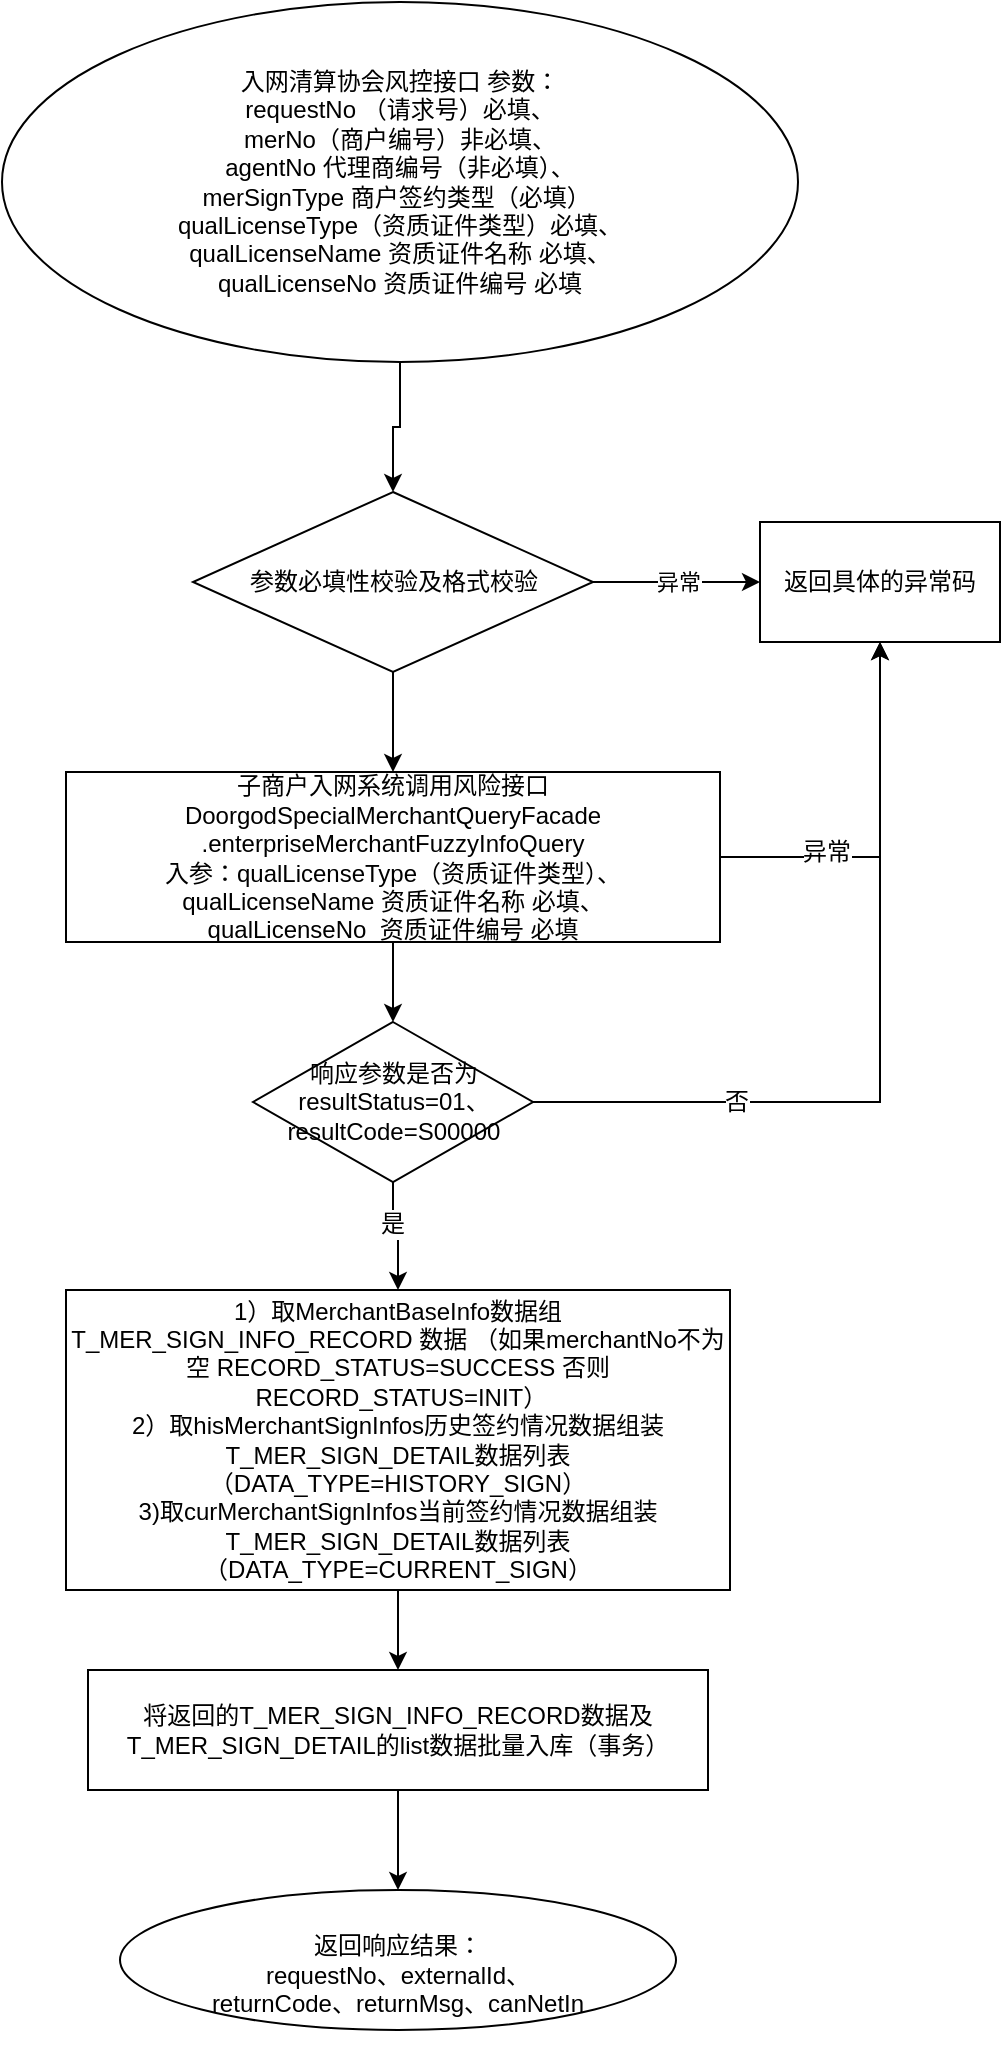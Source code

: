 <mxfile version="10.6.9" type="github"><diagram id="E_lUM278FZuvlh8KdP6W" name="Page-1"><mxGraphModel dx="906" dy="1710" grid="1" gridSize="10" guides="1" tooltips="1" connect="1" arrows="1" fold="1" page="1" pageScale="1" pageWidth="827" pageHeight="1169" math="0" shadow="0"><root><mxCell id="0"/><mxCell id="1" parent="0"/><mxCell id="YJUiLqajVrvn7qK5dmA4-21" style="edgeStyle=orthogonalEdgeStyle;rounded=0;orthogonalLoop=1;jettySize=auto;html=1;entryX=0.5;entryY=0;entryDx=0;entryDy=0;" parent="1" source="YJUiLqajVrvn7qK5dmA4-1" target="YJUiLqajVrvn7qK5dmA4-3" edge="1"><mxGeometry relative="1" as="geometry"/></mxCell><mxCell id="YJUiLqajVrvn7qK5dmA4-1" value="入网清算协会风控接口 参数：&lt;br&gt;requestNo （请求号）必填、&lt;br&gt;merNo（&lt;span&gt;商户编号）非必填、&lt;br&gt;agentNo 代理商编号（非必填）、&lt;br&gt;&lt;/span&gt;merSignType 商户签约类型（必填）&amp;nbsp;&lt;br&gt;qualLicenseType（资质证件类型）必填、&lt;span&gt;&lt;br&gt;&lt;/span&gt;qualLicense&lt;span&gt;Name 资质证件名称 必填、&lt;br&gt;&lt;/span&gt;qualLicenseNo&lt;span&gt;&amp;nbsp;资质证件编号 必填&lt;/span&gt;" style="ellipse;whiteSpace=wrap;html=1;" parent="1" vertex="1"><mxGeometry x="91" y="-60" width="398" height="180" as="geometry"/></mxCell><mxCell id="YJUiLqajVrvn7qK5dmA4-5" value="异常" style="edgeStyle=orthogonalEdgeStyle;rounded=0;orthogonalLoop=1;jettySize=auto;html=1;entryX=0;entryY=0.5;entryDx=0;entryDy=0;" parent="1" source="YJUiLqajVrvn7qK5dmA4-3" target="YJUiLqajVrvn7qK5dmA4-4" edge="1"><mxGeometry relative="1" as="geometry"/></mxCell><mxCell id="YJUiLqajVrvn7qK5dmA4-22" style="edgeStyle=orthogonalEdgeStyle;rounded=0;orthogonalLoop=1;jettySize=auto;html=1;entryX=0.5;entryY=0;entryDx=0;entryDy=0;" parent="1" source="YJUiLqajVrvn7qK5dmA4-3" target="YJUiLqajVrvn7qK5dmA4-6" edge="1"><mxGeometry relative="1" as="geometry"/></mxCell><mxCell id="YJUiLqajVrvn7qK5dmA4-3" value="参数必填性校验及格式校验" style="rhombus;whiteSpace=wrap;html=1;" parent="1" vertex="1"><mxGeometry x="186.5" y="185" width="200" height="90" as="geometry"/></mxCell><mxCell id="YJUiLqajVrvn7qK5dmA4-4" value="返回具体的异常码" style="rounded=0;whiteSpace=wrap;html=1;" parent="1" vertex="1"><mxGeometry x="470" y="200" width="120" height="60" as="geometry"/></mxCell><mxCell id="YJUiLqajVrvn7qK5dmA4-8" style="edgeStyle=orthogonalEdgeStyle;rounded=0;orthogonalLoop=1;jettySize=auto;html=1;exitX=1;exitY=0.5;exitDx=0;exitDy=0;" parent="1" source="YJUiLqajVrvn7qK5dmA4-6" target="YJUiLqajVrvn7qK5dmA4-4" edge="1"><mxGeometry relative="1" as="geometry"/></mxCell><mxCell id="YJUiLqajVrvn7qK5dmA4-9" value="异常" style="text;html=1;resizable=0;points=[];align=center;verticalAlign=middle;labelBackgroundColor=#ffffff;" parent="YJUiLqajVrvn7qK5dmA4-8" vertex="1" connectable="0"><mxGeometry x="-0.436" y="3" relative="1" as="geometry"><mxPoint as="offset"/></mxGeometry></mxCell><mxCell id="YJUiLqajVrvn7qK5dmA4-11" style="edgeStyle=orthogonalEdgeStyle;rounded=0;orthogonalLoop=1;jettySize=auto;html=1;" parent="1" source="YJUiLqajVrvn7qK5dmA4-6" target="YJUiLqajVrvn7qK5dmA4-10" edge="1"><mxGeometry relative="1" as="geometry"/></mxCell><mxCell id="YJUiLqajVrvn7qK5dmA4-6" value="&lt;span&gt;子商户入网系统调用风险接口&lt;br&gt;&lt;/span&gt;&lt;span&gt;DoorgodSpecialMerchantQueryFacade&lt;br&gt;&lt;/span&gt;.enterpriseMerchantFuzzyInfoQuery&lt;span&gt;&lt;br&gt;&lt;/span&gt;&lt;span&gt;入参：&lt;/span&gt;qualLicenseType（资质证件类型）、&lt;span&gt;&lt;br&gt;&lt;/span&gt;qualLicenseName 资质证件名称 必填、&lt;br&gt;qualLicenseNo &amp;nbsp;资质证件编号 必填&lt;span&gt;&lt;br&gt;&lt;/span&gt;" style="rounded=0;whiteSpace=wrap;html=1;" parent="1" vertex="1"><mxGeometry x="123" y="325" width="327" height="85" as="geometry"/></mxCell><mxCell id="YJUiLqajVrvn7qK5dmA4-12" style="edgeStyle=orthogonalEdgeStyle;rounded=0;orthogonalLoop=1;jettySize=auto;html=1;exitX=1;exitY=0.5;exitDx=0;exitDy=0;entryX=0.5;entryY=1;entryDx=0;entryDy=0;" parent="1" source="YJUiLqajVrvn7qK5dmA4-10" target="YJUiLqajVrvn7qK5dmA4-4" edge="1"><mxGeometry relative="1" as="geometry"/></mxCell><mxCell id="YJUiLqajVrvn7qK5dmA4-16" value="否" style="text;html=1;resizable=0;points=[];align=center;verticalAlign=middle;labelBackgroundColor=#ffffff;" parent="YJUiLqajVrvn7qK5dmA4-12" vertex="1" connectable="0"><mxGeometry x="-0.499" relative="1" as="geometry"><mxPoint as="offset"/></mxGeometry></mxCell><mxCell id="7hf9FgWE0RTqjpX8zrTF-4" style="edgeStyle=orthogonalEdgeStyle;rounded=0;orthogonalLoop=1;jettySize=auto;html=1;exitX=0.5;exitY=1;exitDx=0;exitDy=0;" edge="1" parent="1" source="YJUiLqajVrvn7qK5dmA4-10" target="YJUiLqajVrvn7qK5dmA4-17"><mxGeometry relative="1" as="geometry"/></mxCell><mxCell id="7hf9FgWE0RTqjpX8zrTF-5" value="是" style="text;html=1;resizable=0;points=[];align=center;verticalAlign=middle;labelBackgroundColor=#ffffff;" vertex="1" connectable="0" parent="7hf9FgWE0RTqjpX8zrTF-4"><mxGeometry x="-0.25" y="-1" relative="1" as="geometry"><mxPoint as="offset"/></mxGeometry></mxCell><mxCell id="YJUiLqajVrvn7qK5dmA4-10" value="响应参数是否为&lt;br&gt;&lt;span&gt;resultStatus=&lt;/span&gt;&lt;span&gt;01、&lt;br&gt;&lt;/span&gt;resultCode=&lt;span&gt;S00000&lt;/span&gt;&lt;span&gt;&lt;br&gt;&lt;/span&gt;" style="rhombus;whiteSpace=wrap;html=1;" parent="1" vertex="1"><mxGeometry x="216.5" y="450" width="140" height="80" as="geometry"/></mxCell><mxCell id="YJUiLqajVrvn7qK5dmA4-20" style="edgeStyle=orthogonalEdgeStyle;rounded=0;orthogonalLoop=1;jettySize=auto;html=1;" parent="1" source="YJUiLqajVrvn7qK5dmA4-17" target="YJUiLqajVrvn7qK5dmA4-19" edge="1"><mxGeometry relative="1" as="geometry"/></mxCell><mxCell id="YJUiLqajVrvn7qK5dmA4-17" value="&lt;span&gt;1）取MerchantBaseInfo数据组 T_&lt;/span&gt;&lt;span&gt;MER_&lt;/span&gt;&lt;span&gt;SIGN&lt;/span&gt;&lt;span&gt;_INFO_RECORD 数据 （如果merchantNo不为空&amp;nbsp;&lt;/span&gt;&lt;span&gt;RECORD&lt;/span&gt;&lt;span&gt;_&lt;/span&gt;&lt;span&gt;STATUS=SUCCESS 否则 &amp;nbsp;&lt;/span&gt;RECORD_STATUS=INIT）&lt;br&gt;2）取&lt;span&gt;hisMerchantSignInfos历史签约情况数据组装&lt;/span&gt;&lt;span&gt;T_MER&lt;/span&gt;&lt;span&gt;_&lt;/span&gt;&lt;span&gt;SIGN&lt;/span&gt;&lt;span&gt;_DETAIL数据列表（DATA_TYPE=&lt;/span&gt;&lt;span&gt;HISTORY_SIGN&lt;/span&gt;）&lt;br&gt;3)取&lt;span&gt;curMerchantSignInfos当前签约情况数据组装&lt;/span&gt;T_MER_SIGN_DETAIL数据列表（DATA_TYPE=&lt;span&gt;CURRENT&lt;/span&gt;_SIGN）&lt;br&gt;" style="rounded=0;whiteSpace=wrap;html=1;" parent="1" vertex="1"><mxGeometry x="123" y="584" width="332" height="150" as="geometry"/></mxCell><mxCell id="YJUiLqajVrvn7qK5dmA4-24" style="edgeStyle=orthogonalEdgeStyle;rounded=0;orthogonalLoop=1;jettySize=auto;html=1;exitX=0.5;exitY=1;exitDx=0;exitDy=0;entryX=0.5;entryY=0;entryDx=0;entryDy=0;" parent="1" source="YJUiLqajVrvn7qK5dmA4-19" target="YJUiLqajVrvn7qK5dmA4-23" edge="1"><mxGeometry relative="1" as="geometry"/></mxCell><mxCell id="YJUiLqajVrvn7qK5dmA4-19" value="将返回的T_MER_SIGN_INFO_RECORD数据及T_MER_SIGN_DETAIL的list数据批量入库（事务）" style="rounded=0;whiteSpace=wrap;html=1;" parent="1" vertex="1"><mxGeometry x="134" y="774" width="310" height="60" as="geometry"/></mxCell><mxCell id="YJUiLqajVrvn7qK5dmA4-23" value="&lt;br&gt;&lt;br&gt;返回响应结果：&lt;br&gt;requestNo、externalId、&lt;br&gt;returnCode、&lt;span style=&quot;font-family: &amp;#34;helvetica&amp;#34;&quot;&gt;returnMsg&lt;/span&gt;&lt;span style=&quot;font-family: &amp;#34;helvetica&amp;#34;&quot;&gt;、&lt;/span&gt;&lt;span style=&quot;font-family: &amp;#34;helvetica&amp;#34;&quot;&gt;canNetIn&lt;/span&gt;&lt;span style=&quot;font-family: &amp;#34;helvetica&amp;#34;&quot;&gt;&lt;br&gt;&lt;/span&gt;&lt;br&gt;" style="ellipse;whiteSpace=wrap;html=1;" parent="1" vertex="1"><mxGeometry x="150" y="884" width="278" height="70" as="geometry"/></mxCell></root></mxGraphModel></diagram></mxfile>